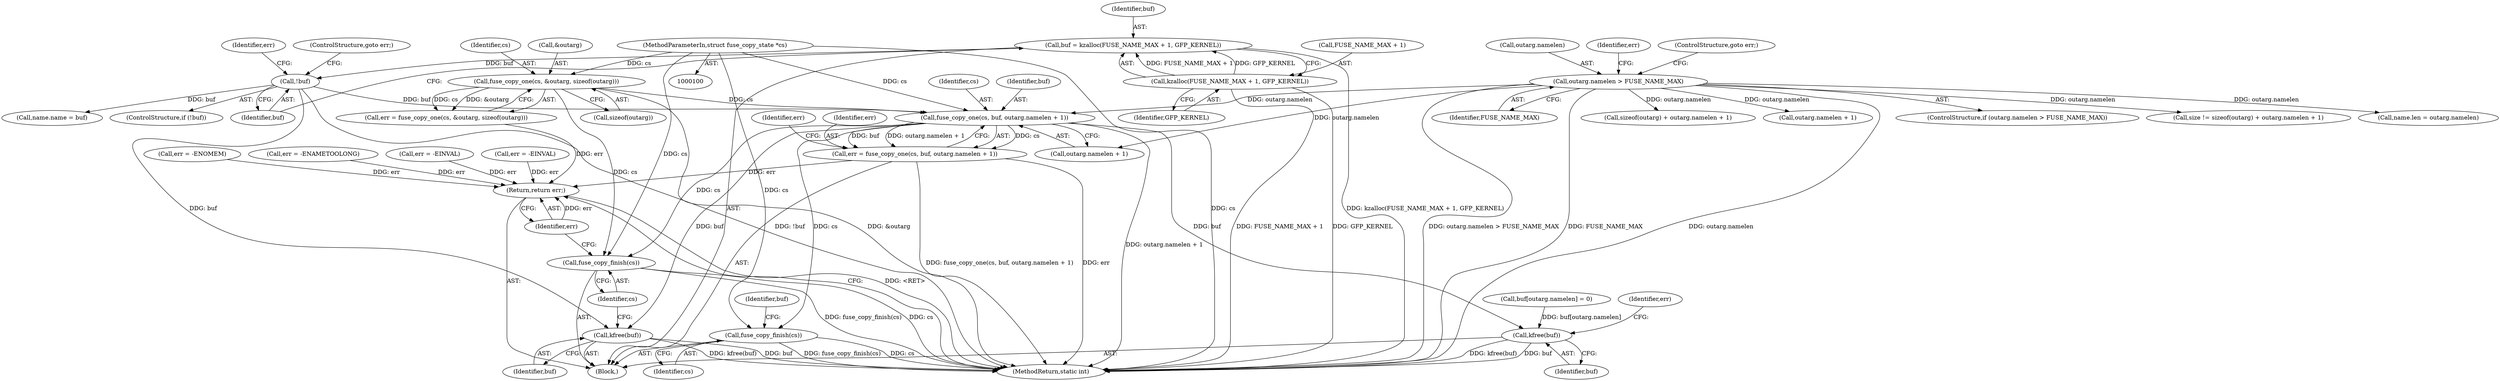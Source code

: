 digraph "0_linux_c2183d1e9b3f313dd8ba2b1b0197c8d9fb86a7ae@API" {
"1000186" [label="(Call,fuse_copy_one(cs, buf, outarg.namelen + 1))"];
"1000136" [label="(Call,fuse_copy_one(cs, &outarg, sizeof(outarg)))"];
"1000103" [label="(MethodParameterIn,struct fuse_copy_state *cs)"];
"1000121" [label="(Call,!buf)"];
"1000113" [label="(Call,buf = kzalloc(FUSE_NAME_MAX + 1, GFP_KERNEL))"];
"1000115" [label="(Call,kzalloc(FUSE_NAME_MAX + 1, GFP_KERNEL))"];
"1000150" [label="(Call,outarg.namelen > FUSE_NAME_MAX)"];
"1000184" [label="(Call,err = fuse_copy_one(cs, buf, outarg.namelen + 1))"];
"1000255" [label="(Return,return err;)"];
"1000197" [label="(Call,fuse_copy_finish(cs))"];
"1000246" [label="(Call,kfree(buf))"];
"1000251" [label="(Call,kfree(buf))"];
"1000253" [label="(Call,fuse_copy_finish(cs))"];
"1000249" [label="(Identifier,err)"];
"1000116" [label="(Call,FUSE_NAME_MAX + 1)"];
"1000189" [label="(Call,outarg.namelen + 1)"];
"1000184" [label="(Call,err = fuse_copy_one(cs, buf, outarg.namelen + 1))"];
"1000247" [label="(Identifier,buf)"];
"1000125" [label="(Identifier,err)"];
"1000138" [label="(Call,&outarg)"];
"1000145" [label="(Call,err = -ENAMETOOLONG)"];
"1000199" [label="(Call,buf[outarg.namelen] = 0)"];
"1000163" [label="(Call,sizeof(outarg) + outarg.namelen + 1)"];
"1000151" [label="(Call,outarg.namelen)"];
"1000114" [label="(Identifier,buf)"];
"1000197" [label="(Call,fuse_copy_finish(cs))"];
"1000157" [label="(Identifier,err)"];
"1000136" [label="(Call,fuse_copy_one(cs, &outarg, sizeof(outarg)))"];
"1000251" [label="(Call,kfree(buf))"];
"1000120" [label="(ControlStructure,if (!buf))"];
"1000115" [label="(Call,kzalloc(FUSE_NAME_MAX + 1, GFP_KERNEL))"];
"1000166" [label="(Call,outarg.namelen + 1)"];
"1000119" [label="(Identifier,GFP_KERNEL)"];
"1000253" [label="(Call,fuse_copy_finish(cs))"];
"1000256" [label="(Identifier,err)"];
"1000124" [label="(Call,err = -EINVAL)"];
"1000113" [label="(Call,buf = kzalloc(FUSE_NAME_MAX + 1, GFP_KERNEL))"];
"1000255" [label="(Return,return err;)"];
"1000123" [label="(ControlStructure,goto err;)"];
"1000254" [label="(Identifier,cs)"];
"1000186" [label="(Call,fuse_copy_one(cs, buf, outarg.namelen + 1))"];
"1000137" [label="(Identifier,cs)"];
"1000156" [label="(Call,err = -EINVAL)"];
"1000187" [label="(Identifier,cs)"];
"1000257" [label="(MethodReturn,static int)"];
"1000150" [label="(Call,outarg.namelen > FUSE_NAME_MAX)"];
"1000246" [label="(Call,kfree(buf))"];
"1000149" [label="(ControlStructure,if (outarg.namelen > FUSE_NAME_MAX))"];
"1000172" [label="(Call,name.name = buf)"];
"1000198" [label="(Identifier,cs)"];
"1000161" [label="(Call,size != sizeof(outarg) + outarg.namelen + 1)"];
"1000195" [label="(Identifier,err)"];
"1000107" [label="(Call,err = -ENOMEM)"];
"1000185" [label="(Identifier,err)"];
"1000201" [label="(Identifier,buf)"];
"1000134" [label="(Call,err = fuse_copy_one(cs, &outarg, sizeof(outarg)))"];
"1000177" [label="(Call,name.len = outarg.namelen)"];
"1000252" [label="(Identifier,buf)"];
"1000121" [label="(Call,!buf)"];
"1000155" [label="(ControlStructure,goto err;)"];
"1000122" [label="(Identifier,buf)"];
"1000103" [label="(MethodParameterIn,struct fuse_copy_state *cs)"];
"1000154" [label="(Identifier,FUSE_NAME_MAX)"];
"1000104" [label="(Block,)"];
"1000140" [label="(Call,sizeof(outarg))"];
"1000188" [label="(Identifier,buf)"];
"1000186" -> "1000184"  [label="AST: "];
"1000186" -> "1000189"  [label="CFG: "];
"1000187" -> "1000186"  [label="AST: "];
"1000188" -> "1000186"  [label="AST: "];
"1000189" -> "1000186"  [label="AST: "];
"1000184" -> "1000186"  [label="CFG: "];
"1000186" -> "1000257"  [label="DDG: outarg.namelen + 1"];
"1000186" -> "1000184"  [label="DDG: cs"];
"1000186" -> "1000184"  [label="DDG: buf"];
"1000186" -> "1000184"  [label="DDG: outarg.namelen + 1"];
"1000136" -> "1000186"  [label="DDG: cs"];
"1000103" -> "1000186"  [label="DDG: cs"];
"1000121" -> "1000186"  [label="DDG: buf"];
"1000150" -> "1000186"  [label="DDG: outarg.namelen"];
"1000186" -> "1000197"  [label="DDG: cs"];
"1000186" -> "1000246"  [label="DDG: buf"];
"1000186" -> "1000251"  [label="DDG: buf"];
"1000186" -> "1000253"  [label="DDG: cs"];
"1000136" -> "1000134"  [label="AST: "];
"1000136" -> "1000140"  [label="CFG: "];
"1000137" -> "1000136"  [label="AST: "];
"1000138" -> "1000136"  [label="AST: "];
"1000140" -> "1000136"  [label="AST: "];
"1000134" -> "1000136"  [label="CFG: "];
"1000136" -> "1000257"  [label="DDG: &outarg"];
"1000136" -> "1000134"  [label="DDG: cs"];
"1000136" -> "1000134"  [label="DDG: &outarg"];
"1000103" -> "1000136"  [label="DDG: cs"];
"1000136" -> "1000253"  [label="DDG: cs"];
"1000103" -> "1000100"  [label="AST: "];
"1000103" -> "1000257"  [label="DDG: cs"];
"1000103" -> "1000197"  [label="DDG: cs"];
"1000103" -> "1000253"  [label="DDG: cs"];
"1000121" -> "1000120"  [label="AST: "];
"1000121" -> "1000122"  [label="CFG: "];
"1000122" -> "1000121"  [label="AST: "];
"1000123" -> "1000121"  [label="CFG: "];
"1000125" -> "1000121"  [label="CFG: "];
"1000121" -> "1000257"  [label="DDG: !buf"];
"1000113" -> "1000121"  [label="DDG: buf"];
"1000121" -> "1000172"  [label="DDG: buf"];
"1000121" -> "1000251"  [label="DDG: buf"];
"1000113" -> "1000104"  [label="AST: "];
"1000113" -> "1000115"  [label="CFG: "];
"1000114" -> "1000113"  [label="AST: "];
"1000115" -> "1000113"  [label="AST: "];
"1000122" -> "1000113"  [label="CFG: "];
"1000113" -> "1000257"  [label="DDG: kzalloc(FUSE_NAME_MAX + 1, GFP_KERNEL)"];
"1000115" -> "1000113"  [label="DDG: FUSE_NAME_MAX + 1"];
"1000115" -> "1000113"  [label="DDG: GFP_KERNEL"];
"1000115" -> "1000119"  [label="CFG: "];
"1000116" -> "1000115"  [label="AST: "];
"1000119" -> "1000115"  [label="AST: "];
"1000115" -> "1000257"  [label="DDG: GFP_KERNEL"];
"1000115" -> "1000257"  [label="DDG: FUSE_NAME_MAX + 1"];
"1000150" -> "1000149"  [label="AST: "];
"1000150" -> "1000154"  [label="CFG: "];
"1000151" -> "1000150"  [label="AST: "];
"1000154" -> "1000150"  [label="AST: "];
"1000155" -> "1000150"  [label="CFG: "];
"1000157" -> "1000150"  [label="CFG: "];
"1000150" -> "1000257"  [label="DDG: FUSE_NAME_MAX"];
"1000150" -> "1000257"  [label="DDG: outarg.namelen"];
"1000150" -> "1000257"  [label="DDG: outarg.namelen > FUSE_NAME_MAX"];
"1000150" -> "1000161"  [label="DDG: outarg.namelen"];
"1000150" -> "1000163"  [label="DDG: outarg.namelen"];
"1000150" -> "1000166"  [label="DDG: outarg.namelen"];
"1000150" -> "1000177"  [label="DDG: outarg.namelen"];
"1000150" -> "1000189"  [label="DDG: outarg.namelen"];
"1000184" -> "1000104"  [label="AST: "];
"1000185" -> "1000184"  [label="AST: "];
"1000195" -> "1000184"  [label="CFG: "];
"1000184" -> "1000257"  [label="DDG: err"];
"1000184" -> "1000257"  [label="DDG: fuse_copy_one(cs, buf, outarg.namelen + 1)"];
"1000184" -> "1000255"  [label="DDG: err"];
"1000255" -> "1000104"  [label="AST: "];
"1000255" -> "1000256"  [label="CFG: "];
"1000256" -> "1000255"  [label="AST: "];
"1000257" -> "1000255"  [label="CFG: "];
"1000255" -> "1000257"  [label="DDG: <RET>"];
"1000256" -> "1000255"  [label="DDG: err"];
"1000124" -> "1000255"  [label="DDG: err"];
"1000107" -> "1000255"  [label="DDG: err"];
"1000156" -> "1000255"  [label="DDG: err"];
"1000134" -> "1000255"  [label="DDG: err"];
"1000145" -> "1000255"  [label="DDG: err"];
"1000197" -> "1000104"  [label="AST: "];
"1000197" -> "1000198"  [label="CFG: "];
"1000198" -> "1000197"  [label="AST: "];
"1000201" -> "1000197"  [label="CFG: "];
"1000197" -> "1000257"  [label="DDG: fuse_copy_finish(cs)"];
"1000197" -> "1000257"  [label="DDG: cs"];
"1000246" -> "1000104"  [label="AST: "];
"1000246" -> "1000247"  [label="CFG: "];
"1000247" -> "1000246"  [label="AST: "];
"1000249" -> "1000246"  [label="CFG: "];
"1000246" -> "1000257"  [label="DDG: kfree(buf)"];
"1000246" -> "1000257"  [label="DDG: buf"];
"1000199" -> "1000246"  [label="DDG: buf[outarg.namelen]"];
"1000251" -> "1000104"  [label="AST: "];
"1000251" -> "1000252"  [label="CFG: "];
"1000252" -> "1000251"  [label="AST: "];
"1000254" -> "1000251"  [label="CFG: "];
"1000251" -> "1000257"  [label="DDG: kfree(buf)"];
"1000251" -> "1000257"  [label="DDG: buf"];
"1000253" -> "1000104"  [label="AST: "];
"1000253" -> "1000254"  [label="CFG: "];
"1000254" -> "1000253"  [label="AST: "];
"1000256" -> "1000253"  [label="CFG: "];
"1000253" -> "1000257"  [label="DDG: fuse_copy_finish(cs)"];
"1000253" -> "1000257"  [label="DDG: cs"];
}
